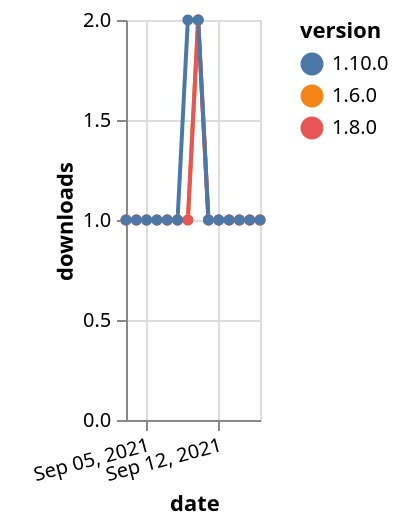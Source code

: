 {"$schema": "https://vega.github.io/schema/vega-lite/v5.json", "description": "A simple bar chart with embedded data.", "data": {"values": [{"date": "2021-09-03", "total": 253, "delta": 1, "version": "1.6.0"}, {"date": "2021-09-04", "total": 254, "delta": 1, "version": "1.6.0"}, {"date": "2021-09-05", "total": 255, "delta": 1, "version": "1.6.0"}, {"date": "2021-09-06", "total": 256, "delta": 1, "version": "1.6.0"}, {"date": "2021-09-07", "total": 257, "delta": 1, "version": "1.6.0"}, {"date": "2021-09-08", "total": 258, "delta": 1, "version": "1.6.0"}, {"date": "2021-09-09", "total": 259, "delta": 1, "version": "1.6.0"}, {"date": "2021-09-10", "total": 261, "delta": 2, "version": "1.6.0"}, {"date": "2021-09-11", "total": 262, "delta": 1, "version": "1.6.0"}, {"date": "2021-09-12", "total": 263, "delta": 1, "version": "1.6.0"}, {"date": "2021-09-13", "total": 264, "delta": 1, "version": "1.6.0"}, {"date": "2021-09-14", "total": 265, "delta": 1, "version": "1.6.0"}, {"date": "2021-09-15", "total": 266, "delta": 1, "version": "1.6.0"}, {"date": "2021-09-16", "total": 267, "delta": 1, "version": "1.6.0"}, {"date": "2021-09-03", "total": 206, "delta": 1, "version": "1.8.0"}, {"date": "2021-09-04", "total": 207, "delta": 1, "version": "1.8.0"}, {"date": "2021-09-05", "total": 208, "delta": 1, "version": "1.8.0"}, {"date": "2021-09-06", "total": 209, "delta": 1, "version": "1.8.0"}, {"date": "2021-09-07", "total": 210, "delta": 1, "version": "1.8.0"}, {"date": "2021-09-08", "total": 211, "delta": 1, "version": "1.8.0"}, {"date": "2021-09-09", "total": 212, "delta": 1, "version": "1.8.0"}, {"date": "2021-09-10", "total": 214, "delta": 2, "version": "1.8.0"}, {"date": "2021-09-11", "total": 215, "delta": 1, "version": "1.8.0"}, {"date": "2021-09-12", "total": 216, "delta": 1, "version": "1.8.0"}, {"date": "2021-09-13", "total": 217, "delta": 1, "version": "1.8.0"}, {"date": "2021-09-14", "total": 218, "delta": 1, "version": "1.8.0"}, {"date": "2021-09-15", "total": 219, "delta": 1, "version": "1.8.0"}, {"date": "2021-09-16", "total": 220, "delta": 1, "version": "1.8.0"}, {"date": "2021-09-03", "total": 196, "delta": 1, "version": "1.10.0"}, {"date": "2021-09-04", "total": 197, "delta": 1, "version": "1.10.0"}, {"date": "2021-09-05", "total": 198, "delta": 1, "version": "1.10.0"}, {"date": "2021-09-06", "total": 199, "delta": 1, "version": "1.10.0"}, {"date": "2021-09-07", "total": 200, "delta": 1, "version": "1.10.0"}, {"date": "2021-09-08", "total": 201, "delta": 1, "version": "1.10.0"}, {"date": "2021-09-09", "total": 203, "delta": 2, "version": "1.10.0"}, {"date": "2021-09-10", "total": 205, "delta": 2, "version": "1.10.0"}, {"date": "2021-09-11", "total": 206, "delta": 1, "version": "1.10.0"}, {"date": "2021-09-12", "total": 207, "delta": 1, "version": "1.10.0"}, {"date": "2021-09-13", "total": 208, "delta": 1, "version": "1.10.0"}, {"date": "2021-09-14", "total": 209, "delta": 1, "version": "1.10.0"}, {"date": "2021-09-15", "total": 210, "delta": 1, "version": "1.10.0"}, {"date": "2021-09-16", "total": 211, "delta": 1, "version": "1.10.0"}]}, "width": "container", "mark": {"type": "line", "point": {"filled": true}}, "encoding": {"x": {"field": "date", "type": "temporal", "timeUnit": "yearmonthdate", "title": "date", "axis": {"labelAngle": -15}}, "y": {"field": "delta", "type": "quantitative", "title": "downloads"}, "color": {"field": "version", "type": "nominal"}, "tooltip": {"field": "delta"}}}